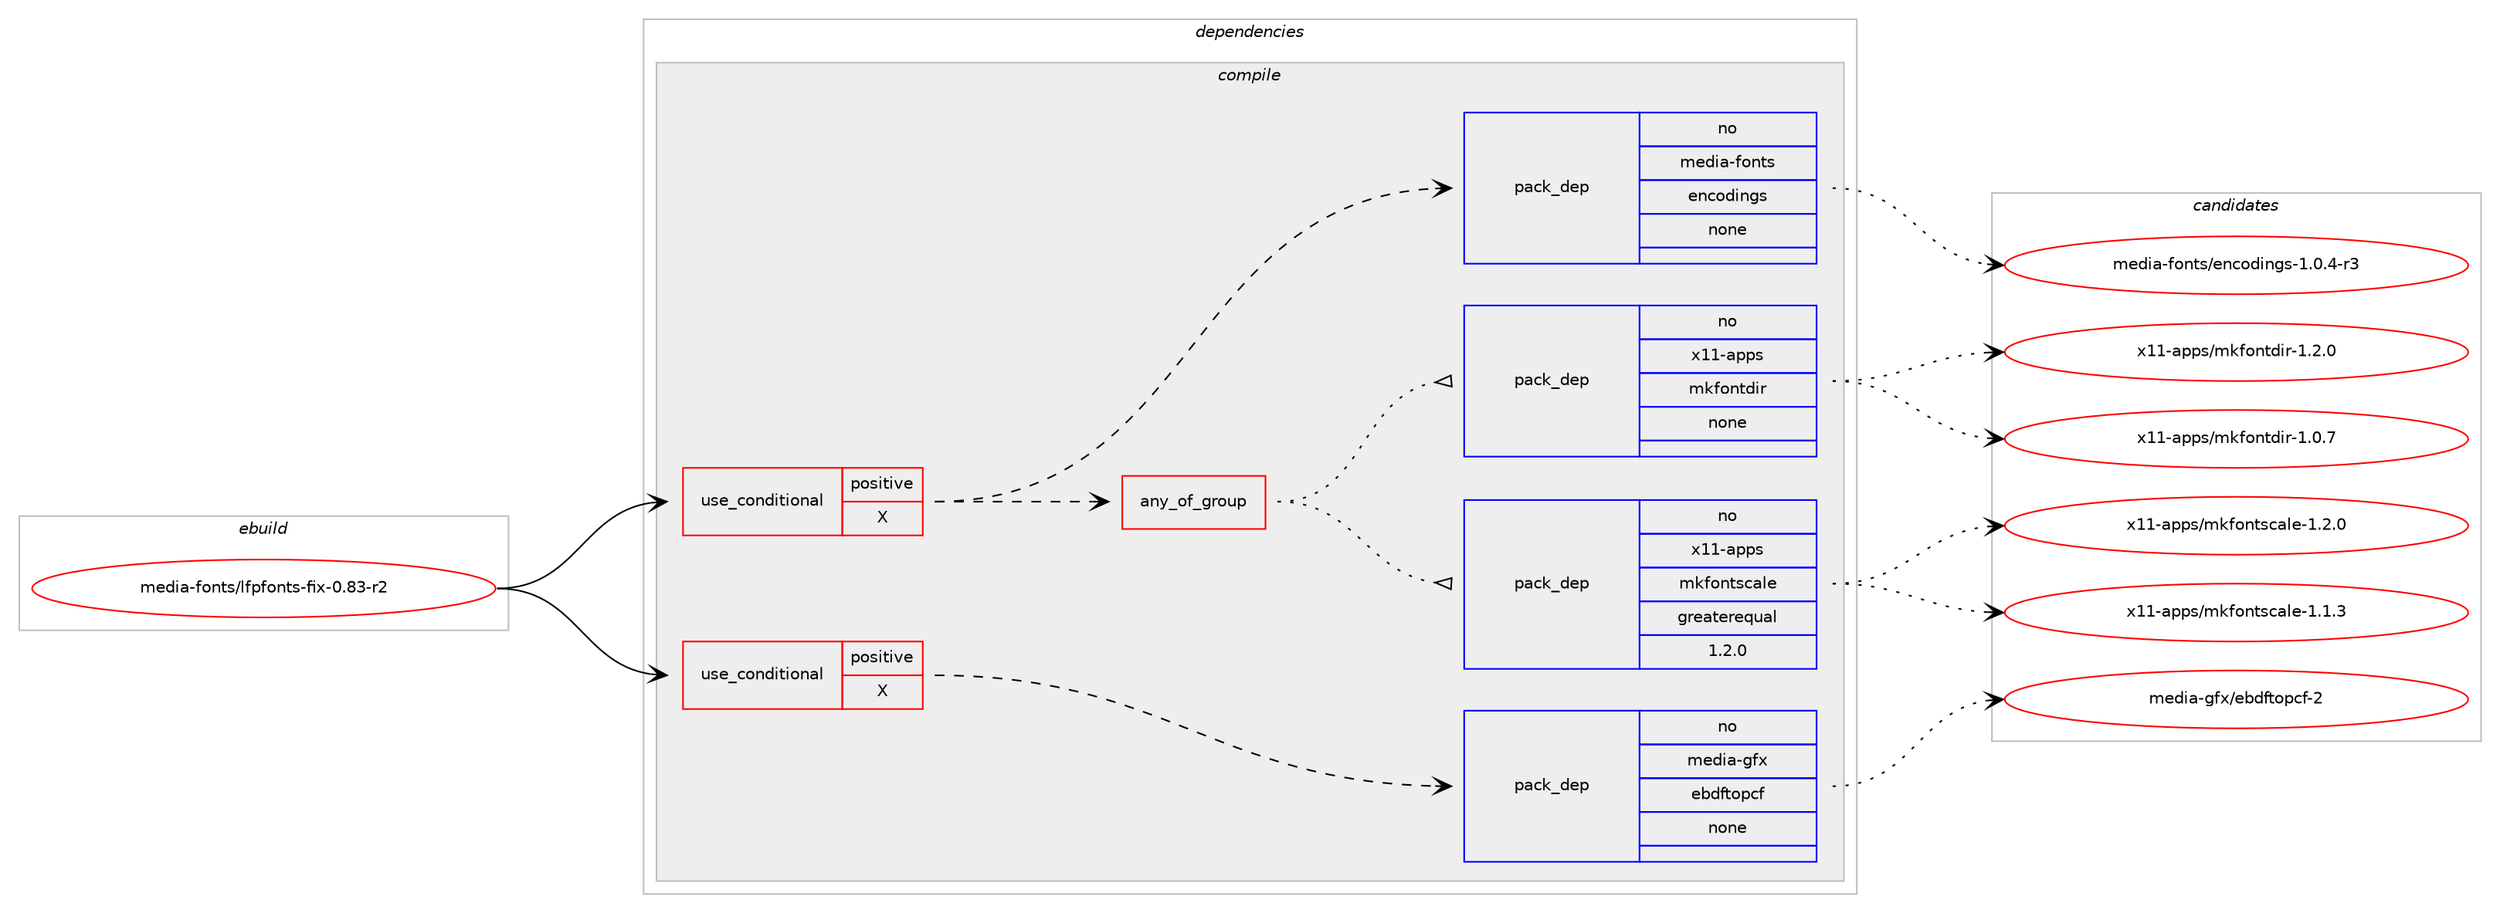 digraph prolog {

# *************
# Graph options
# *************

newrank=true;
concentrate=true;
compound=true;
graph [rankdir=LR,fontname=Helvetica,fontsize=10,ranksep=1.5];#, ranksep=2.5, nodesep=0.2];
edge  [arrowhead=vee];
node  [fontname=Helvetica,fontsize=10];

# **********
# The ebuild
# **********

subgraph cluster_leftcol {
color=gray;
rank=same;
label=<<i>ebuild</i>>;
id [label="media-fonts/lfpfonts-fix-0.83-r2", color=red, width=4, href="../media-fonts/lfpfonts-fix-0.83-r2.svg"];
}

# ****************
# The dependencies
# ****************

subgraph cluster_midcol {
color=gray;
label=<<i>dependencies</i>>;
subgraph cluster_compile {
fillcolor="#eeeeee";
style=filled;
label=<<i>compile</i>>;
subgraph cond431766 {
dependency1600427 [label=<<TABLE BORDER="0" CELLBORDER="1" CELLSPACING="0" CELLPADDING="4"><TR><TD ROWSPAN="3" CELLPADDING="10">use_conditional</TD></TR><TR><TD>positive</TD></TR><TR><TD>X</TD></TR></TABLE>>, shape=none, color=red];
subgraph any24720 {
dependency1600428 [label=<<TABLE BORDER="0" CELLBORDER="1" CELLSPACING="0" CELLPADDING="4"><TR><TD CELLPADDING="10">any_of_group</TD></TR></TABLE>>, shape=none, color=red];subgraph pack1143260 {
dependency1600429 [label=<<TABLE BORDER="0" CELLBORDER="1" CELLSPACING="0" CELLPADDING="4" WIDTH="220"><TR><TD ROWSPAN="6" CELLPADDING="30">pack_dep</TD></TR><TR><TD WIDTH="110">no</TD></TR><TR><TD>x11-apps</TD></TR><TR><TD>mkfontscale</TD></TR><TR><TD>greaterequal</TD></TR><TR><TD>1.2.0</TD></TR></TABLE>>, shape=none, color=blue];
}
dependency1600428:e -> dependency1600429:w [weight=20,style="dotted",arrowhead="oinv"];
subgraph pack1143261 {
dependency1600430 [label=<<TABLE BORDER="0" CELLBORDER="1" CELLSPACING="0" CELLPADDING="4" WIDTH="220"><TR><TD ROWSPAN="6" CELLPADDING="30">pack_dep</TD></TR><TR><TD WIDTH="110">no</TD></TR><TR><TD>x11-apps</TD></TR><TR><TD>mkfontdir</TD></TR><TR><TD>none</TD></TR><TR><TD></TD></TR></TABLE>>, shape=none, color=blue];
}
dependency1600428:e -> dependency1600430:w [weight=20,style="dotted",arrowhead="oinv"];
}
dependency1600427:e -> dependency1600428:w [weight=20,style="dashed",arrowhead="vee"];
subgraph pack1143262 {
dependency1600431 [label=<<TABLE BORDER="0" CELLBORDER="1" CELLSPACING="0" CELLPADDING="4" WIDTH="220"><TR><TD ROWSPAN="6" CELLPADDING="30">pack_dep</TD></TR><TR><TD WIDTH="110">no</TD></TR><TR><TD>media-fonts</TD></TR><TR><TD>encodings</TD></TR><TR><TD>none</TD></TR><TR><TD></TD></TR></TABLE>>, shape=none, color=blue];
}
dependency1600427:e -> dependency1600431:w [weight=20,style="dashed",arrowhead="vee"];
}
id:e -> dependency1600427:w [weight=20,style="solid",arrowhead="vee"];
subgraph cond431767 {
dependency1600432 [label=<<TABLE BORDER="0" CELLBORDER="1" CELLSPACING="0" CELLPADDING="4"><TR><TD ROWSPAN="3" CELLPADDING="10">use_conditional</TD></TR><TR><TD>positive</TD></TR><TR><TD>X</TD></TR></TABLE>>, shape=none, color=red];
subgraph pack1143263 {
dependency1600433 [label=<<TABLE BORDER="0" CELLBORDER="1" CELLSPACING="0" CELLPADDING="4" WIDTH="220"><TR><TD ROWSPAN="6" CELLPADDING="30">pack_dep</TD></TR><TR><TD WIDTH="110">no</TD></TR><TR><TD>media-gfx</TD></TR><TR><TD>ebdftopcf</TD></TR><TR><TD>none</TD></TR><TR><TD></TD></TR></TABLE>>, shape=none, color=blue];
}
dependency1600432:e -> dependency1600433:w [weight=20,style="dashed",arrowhead="vee"];
}
id:e -> dependency1600432:w [weight=20,style="solid",arrowhead="vee"];
}
subgraph cluster_compileandrun {
fillcolor="#eeeeee";
style=filled;
label=<<i>compile and run</i>>;
}
subgraph cluster_run {
fillcolor="#eeeeee";
style=filled;
label=<<i>run</i>>;
}
}

# **************
# The candidates
# **************

subgraph cluster_choices {
rank=same;
color=gray;
label=<<i>candidates</i>>;

subgraph choice1143260 {
color=black;
nodesep=1;
choice12049494597112112115471091071021111101161159997108101454946494651 [label="x11-apps/mkfontscale-1.1.3", color=red, width=4,href="../x11-apps/mkfontscale-1.1.3.svg"];
choice12049494597112112115471091071021111101161159997108101454946504648 [label="x11-apps/mkfontscale-1.2.0", color=red, width=4,href="../x11-apps/mkfontscale-1.2.0.svg"];
dependency1600429:e -> choice12049494597112112115471091071021111101161159997108101454946494651:w [style=dotted,weight="100"];
dependency1600429:e -> choice12049494597112112115471091071021111101161159997108101454946504648:w [style=dotted,weight="100"];
}
subgraph choice1143261 {
color=black;
nodesep=1;
choice1204949459711211211547109107102111110116100105114454946484655 [label="x11-apps/mkfontdir-1.0.7", color=red, width=4,href="../x11-apps/mkfontdir-1.0.7.svg"];
choice1204949459711211211547109107102111110116100105114454946504648 [label="x11-apps/mkfontdir-1.2.0", color=red, width=4,href="../x11-apps/mkfontdir-1.2.0.svg"];
dependency1600430:e -> choice1204949459711211211547109107102111110116100105114454946484655:w [style=dotted,weight="100"];
dependency1600430:e -> choice1204949459711211211547109107102111110116100105114454946504648:w [style=dotted,weight="100"];
}
subgraph choice1143262 {
color=black;
nodesep=1;
choice109101100105974510211111011611547101110991111001051101031154549464846524511451 [label="media-fonts/encodings-1.0.4-r3", color=red, width=4,href="../media-fonts/encodings-1.0.4-r3.svg"];
dependency1600431:e -> choice109101100105974510211111011611547101110991111001051101031154549464846524511451:w [style=dotted,weight="100"];
}
subgraph choice1143263 {
color=black;
nodesep=1;
choice10910110010597451031021204710198100102116111112991024550 [label="media-gfx/ebdftopcf-2", color=red, width=4,href="../media-gfx/ebdftopcf-2.svg"];
dependency1600433:e -> choice10910110010597451031021204710198100102116111112991024550:w [style=dotted,weight="100"];
}
}

}
